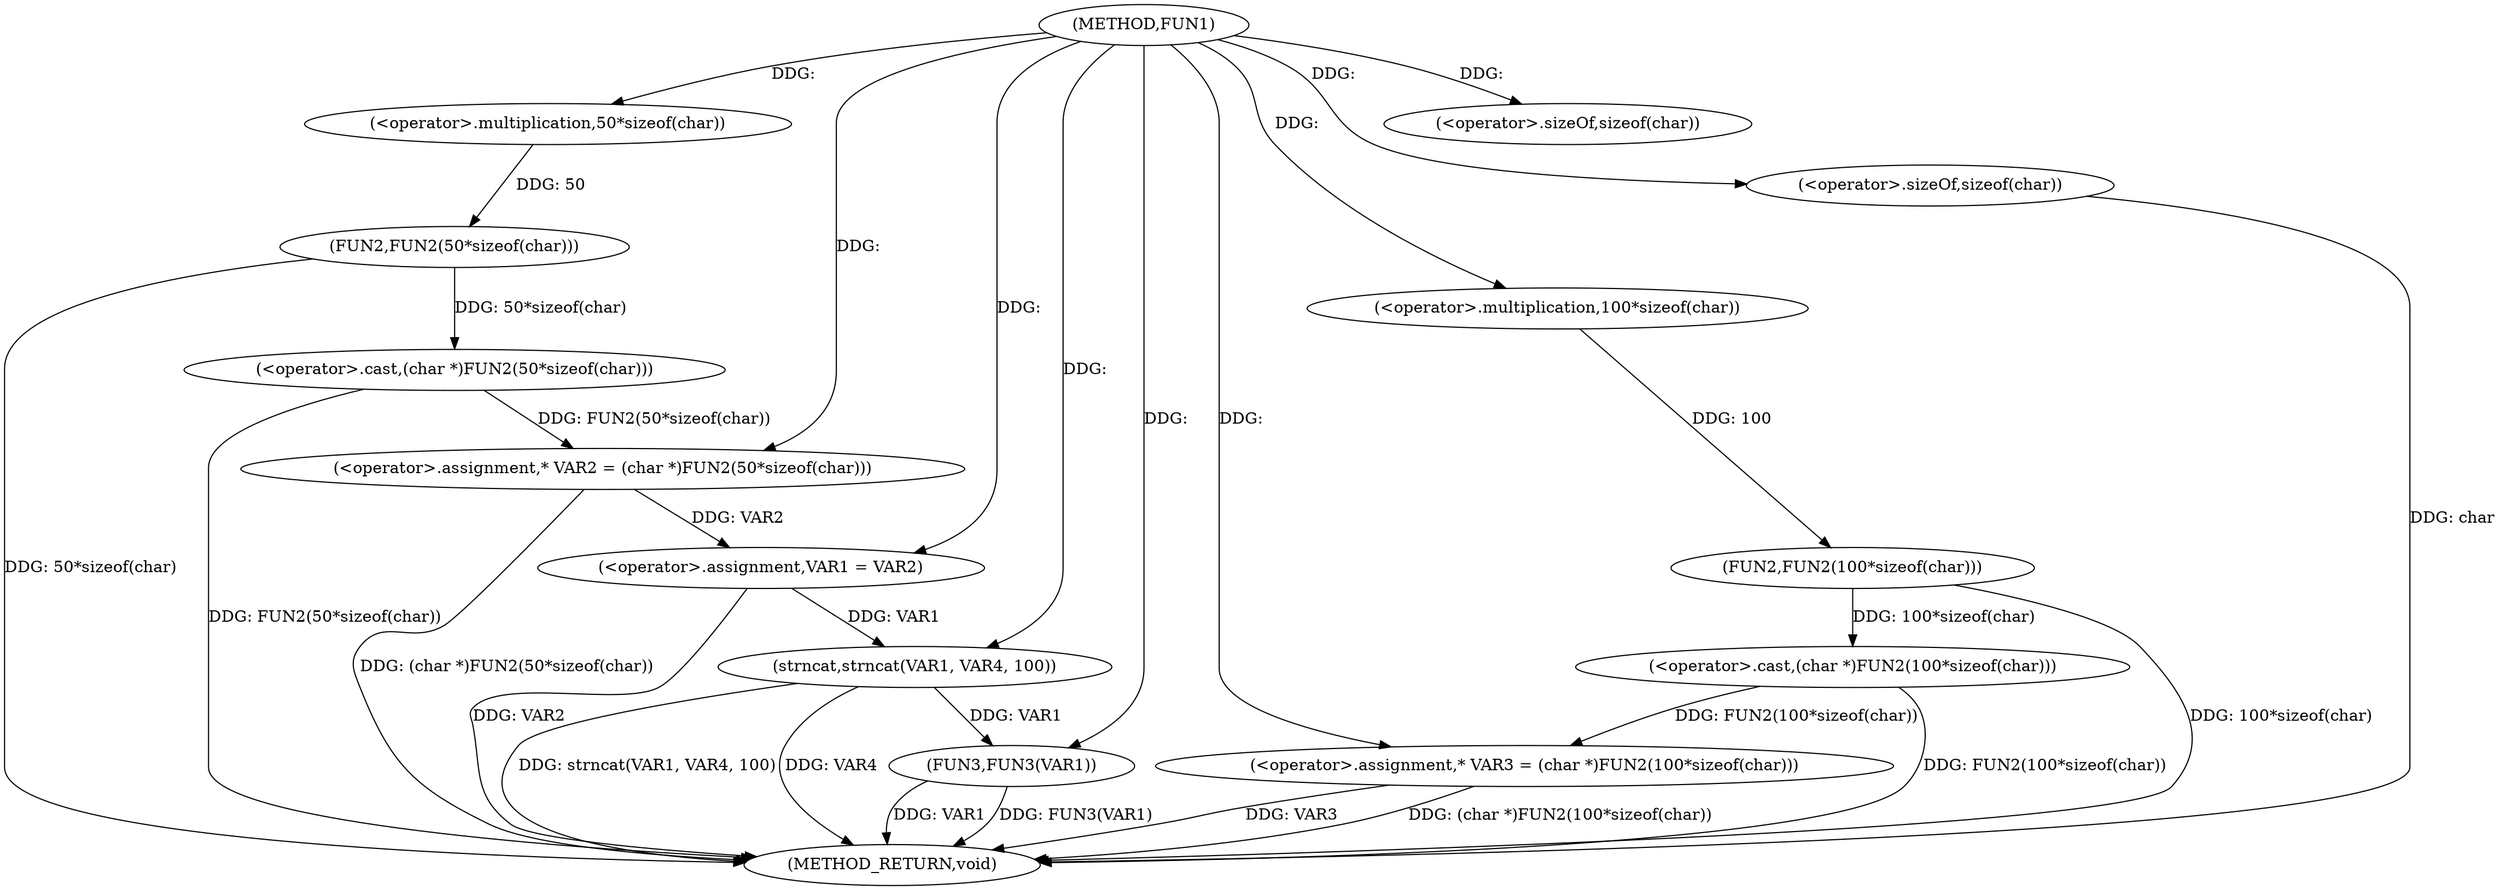 digraph FUN1 {  
"1000100" [label = "(METHOD,FUN1)" ]
"1000134" [label = "(METHOD_RETURN,void)" ]
"1000104" [label = "(<operator>.assignment,* VAR2 = (char *)FUN2(50*sizeof(char)))" ]
"1000106" [label = "(<operator>.cast,(char *)FUN2(50*sizeof(char)))" ]
"1000108" [label = "(FUN2,FUN2(50*sizeof(char)))" ]
"1000109" [label = "(<operator>.multiplication,50*sizeof(char))" ]
"1000111" [label = "(<operator>.sizeOf,sizeof(char))" ]
"1000114" [label = "(<operator>.assignment,* VAR3 = (char *)FUN2(100*sizeof(char)))" ]
"1000116" [label = "(<operator>.cast,(char *)FUN2(100*sizeof(char)))" ]
"1000118" [label = "(FUN2,FUN2(100*sizeof(char)))" ]
"1000119" [label = "(<operator>.multiplication,100*sizeof(char))" ]
"1000121" [label = "(<operator>.sizeOf,sizeof(char))" ]
"1000123" [label = "(<operator>.assignment,VAR1 = VAR2)" ]
"1000128" [label = "(strncat,strncat(VAR1, VAR4, 100))" ]
"1000132" [label = "(FUN3,FUN3(VAR1))" ]
  "1000128" -> "1000134"  [ label = "DDG: VAR4"] 
  "1000123" -> "1000134"  [ label = "DDG: VAR2"] 
  "1000106" -> "1000134"  [ label = "DDG: FUN2(50*sizeof(char))"] 
  "1000116" -> "1000134"  [ label = "DDG: FUN2(100*sizeof(char))"] 
  "1000132" -> "1000134"  [ label = "DDG: VAR1"] 
  "1000121" -> "1000134"  [ label = "DDG: char"] 
  "1000128" -> "1000134"  [ label = "DDG: strncat(VAR1, VAR4, 100)"] 
  "1000118" -> "1000134"  [ label = "DDG: 100*sizeof(char)"] 
  "1000114" -> "1000134"  [ label = "DDG: (char *)FUN2(100*sizeof(char))"] 
  "1000132" -> "1000134"  [ label = "DDG: FUN3(VAR1)"] 
  "1000114" -> "1000134"  [ label = "DDG: VAR3"] 
  "1000104" -> "1000134"  [ label = "DDG: (char *)FUN2(50*sizeof(char))"] 
  "1000108" -> "1000134"  [ label = "DDG: 50*sizeof(char)"] 
  "1000106" -> "1000104"  [ label = "DDG: FUN2(50*sizeof(char))"] 
  "1000100" -> "1000104"  [ label = "DDG: "] 
  "1000108" -> "1000106"  [ label = "DDG: 50*sizeof(char)"] 
  "1000109" -> "1000108"  [ label = "DDG: 50"] 
  "1000100" -> "1000109"  [ label = "DDG: "] 
  "1000100" -> "1000111"  [ label = "DDG: "] 
  "1000116" -> "1000114"  [ label = "DDG: FUN2(100*sizeof(char))"] 
  "1000100" -> "1000114"  [ label = "DDG: "] 
  "1000118" -> "1000116"  [ label = "DDG: 100*sizeof(char)"] 
  "1000119" -> "1000118"  [ label = "DDG: 100"] 
  "1000100" -> "1000119"  [ label = "DDG: "] 
  "1000100" -> "1000121"  [ label = "DDG: "] 
  "1000104" -> "1000123"  [ label = "DDG: VAR2"] 
  "1000100" -> "1000123"  [ label = "DDG: "] 
  "1000123" -> "1000128"  [ label = "DDG: VAR1"] 
  "1000100" -> "1000128"  [ label = "DDG: "] 
  "1000128" -> "1000132"  [ label = "DDG: VAR1"] 
  "1000100" -> "1000132"  [ label = "DDG: "] 
}

